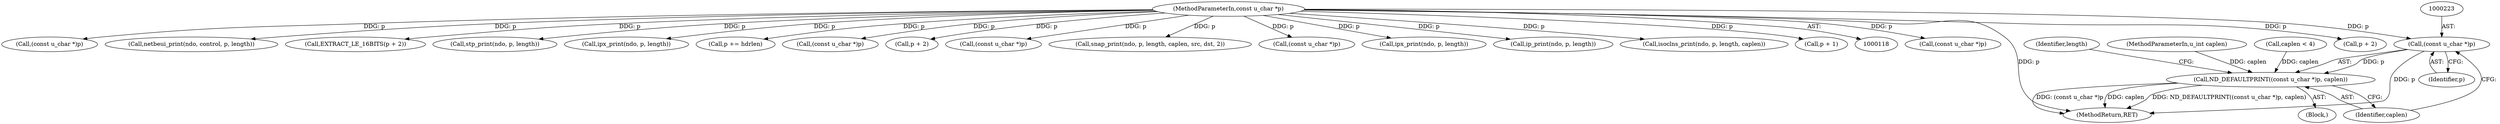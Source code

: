 digraph "0_tcpdump_1dcd10aceabbc03bf571ea32b892c522cbe923de_10@pointer" {
"1000222" [label="(Call,(const u_char *)p)"];
"1000120" [label="(MethodParameterIn,const u_char *p)"];
"1000221" [label="(Call,ND_DEFAULTPRINT((const u_char *)p, caplen))"];
"1000755" [label="(MethodReturn,RET)"];
"1000637" [label="(Call,(const u_char *)p)"];
"1000178" [label="(Call,p + 2)"];
"1000143" [label="(Call,(const u_char *)p)"];
"1000453" [label="(Call,netbeui_print(ndo, control, p, length))"];
"1000216" [label="(Block,)"];
"1000197" [label="(Call,caplen < 4)"];
"1000230" [label="(Call,EXTRACT_LE_16BITS(p + 2))"];
"1000383" [label="(Call,stp_print(ndo, p, length))"];
"1000227" [label="(Identifier,length)"];
"1000222" [label="(Call,(const u_char *)p)"];
"1000429" [label="(Call,ipx_print(ndo, p, length))"];
"1000221" [label="(Call,ND_DEFAULTPRINT((const u_char *)p, caplen))"];
"1000224" [label="(Identifier,p)"];
"1000327" [label="(Call,p += hdrlen)"];
"1000206" [label="(Call,(const u_char *)p)"];
"1000231" [label="(Call,p + 2)"];
"1000667" [label="(Call,(const u_char *)p)"];
"1000351" [label="(Call,snap_print(ndo, p, length, caplen, src, dst, 2))"];
"1000159" [label="(Call,(const u_char *)p)"];
"1000120" [label="(MethodParameterIn,const u_char *p)"];
"1000225" [label="(Identifier,caplen)"];
"1000257" [label="(Call,ipx_print(ndo, p, length))"];
"1000122" [label="(MethodParameterIn,u_int caplen)"];
"1000402" [label="(Call,ip_print(ndo, p, length))"];
"1000473" [label="(Call,isoclns_print(ndo, p, length, caplen))"];
"1000172" [label="(Call,p + 1)"];
"1000222" -> "1000221"  [label="AST: "];
"1000222" -> "1000224"  [label="CFG: "];
"1000223" -> "1000222"  [label="AST: "];
"1000224" -> "1000222"  [label="AST: "];
"1000225" -> "1000222"  [label="CFG: "];
"1000222" -> "1000755"  [label="DDG: p"];
"1000222" -> "1000221"  [label="DDG: p"];
"1000120" -> "1000222"  [label="DDG: p"];
"1000120" -> "1000118"  [label="AST: "];
"1000120" -> "1000755"  [label="DDG: p"];
"1000120" -> "1000143"  [label="DDG: p"];
"1000120" -> "1000159"  [label="DDG: p"];
"1000120" -> "1000172"  [label="DDG: p"];
"1000120" -> "1000178"  [label="DDG: p"];
"1000120" -> "1000206"  [label="DDG: p"];
"1000120" -> "1000230"  [label="DDG: p"];
"1000120" -> "1000231"  [label="DDG: p"];
"1000120" -> "1000257"  [label="DDG: p"];
"1000120" -> "1000327"  [label="DDG: p"];
"1000120" -> "1000351"  [label="DDG: p"];
"1000120" -> "1000383"  [label="DDG: p"];
"1000120" -> "1000402"  [label="DDG: p"];
"1000120" -> "1000429"  [label="DDG: p"];
"1000120" -> "1000453"  [label="DDG: p"];
"1000120" -> "1000473"  [label="DDG: p"];
"1000120" -> "1000637"  [label="DDG: p"];
"1000120" -> "1000667"  [label="DDG: p"];
"1000221" -> "1000216"  [label="AST: "];
"1000221" -> "1000225"  [label="CFG: "];
"1000225" -> "1000221"  [label="AST: "];
"1000227" -> "1000221"  [label="CFG: "];
"1000221" -> "1000755"  [label="DDG: caplen"];
"1000221" -> "1000755"  [label="DDG: ND_DEFAULTPRINT((const u_char *)p, caplen)"];
"1000221" -> "1000755"  [label="DDG: (const u_char *)p"];
"1000197" -> "1000221"  [label="DDG: caplen"];
"1000122" -> "1000221"  [label="DDG: caplen"];
}
